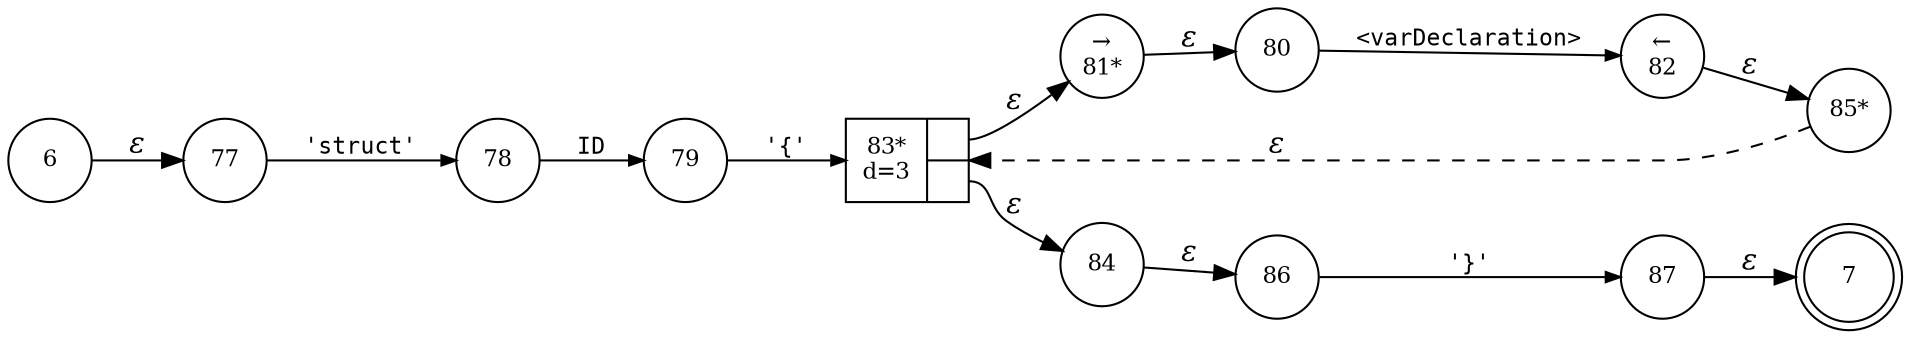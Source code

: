 digraph ATN {
rankdir=LR;
s7[fontsize=11, label="7", shape=doublecircle, fixedsize=true, width=.6];
s6[fontsize=11,label="6", shape=circle, fixedsize=true, width=.55, peripheries=1];
s77[fontsize=11,label="77", shape=circle, fixedsize=true, width=.55, peripheries=1];
s78[fontsize=11,label="78", shape=circle, fixedsize=true, width=.55, peripheries=1];
s79[fontsize=11,label="79", shape=circle, fixedsize=true, width=.55, peripheries=1];
s80[fontsize=11,label="80", shape=circle, fixedsize=true, width=.55, peripheries=1];
s81[fontsize=11,label="&rarr;\n81*", shape=circle, fixedsize=true, width=.55, peripheries=1];
s82[fontsize=11,label="&larr;\n82", shape=circle, fixedsize=true, width=.55, peripheries=1];
s83[fontsize=11,label="{83*\nd=3|{<p0>|<p1>}}", shape=record, fixedsize=false, peripheries=1];
s84[fontsize=11,label="84", shape=circle, fixedsize=true, width=.55, peripheries=1];
s85[fontsize=11,label="85*", shape=circle, fixedsize=true, width=.55, peripheries=1];
s86[fontsize=11,label="86", shape=circle, fixedsize=true, width=.55, peripheries=1];
s87[fontsize=11,label="87", shape=circle, fixedsize=true, width=.55, peripheries=1];
s6 -> s77 [fontname="Times-Italic", label="&epsilon;"];
s77 -> s78 [fontsize=11, fontname="Courier", arrowsize=.7, label = "'struct'", arrowhead = normal];
s78 -> s79 [fontsize=11, fontname="Courier", arrowsize=.7, label = "ID", arrowhead = normal];
s79 -> s83 [fontsize=11, fontname="Courier", arrowsize=.7, label = "'{'", arrowhead = normal];
s83:p0 -> s81 [fontname="Times-Italic", label="&epsilon;"];
s83:p1 -> s84 [fontname="Times-Italic", label="&epsilon;"];
s81 -> s80 [fontname="Times-Italic", label="&epsilon;"];
s84 -> s86 [fontname="Times-Italic", label="&epsilon;"];
s80 -> s82 [fontsize=11, fontname="Courier", arrowsize=.7, label = "<varDeclaration>", arrowhead = normal];
s86 -> s87 [fontsize=11, fontname="Courier", arrowsize=.7, label = "'}'", arrowhead = normal];
s82 -> s85 [fontname="Times-Italic", label="&epsilon;"];
s87 -> s7 [fontname="Times-Italic", label="&epsilon;"];
s85 -> s83 [fontname="Times-Italic", label="&epsilon;", style="dashed"];
}